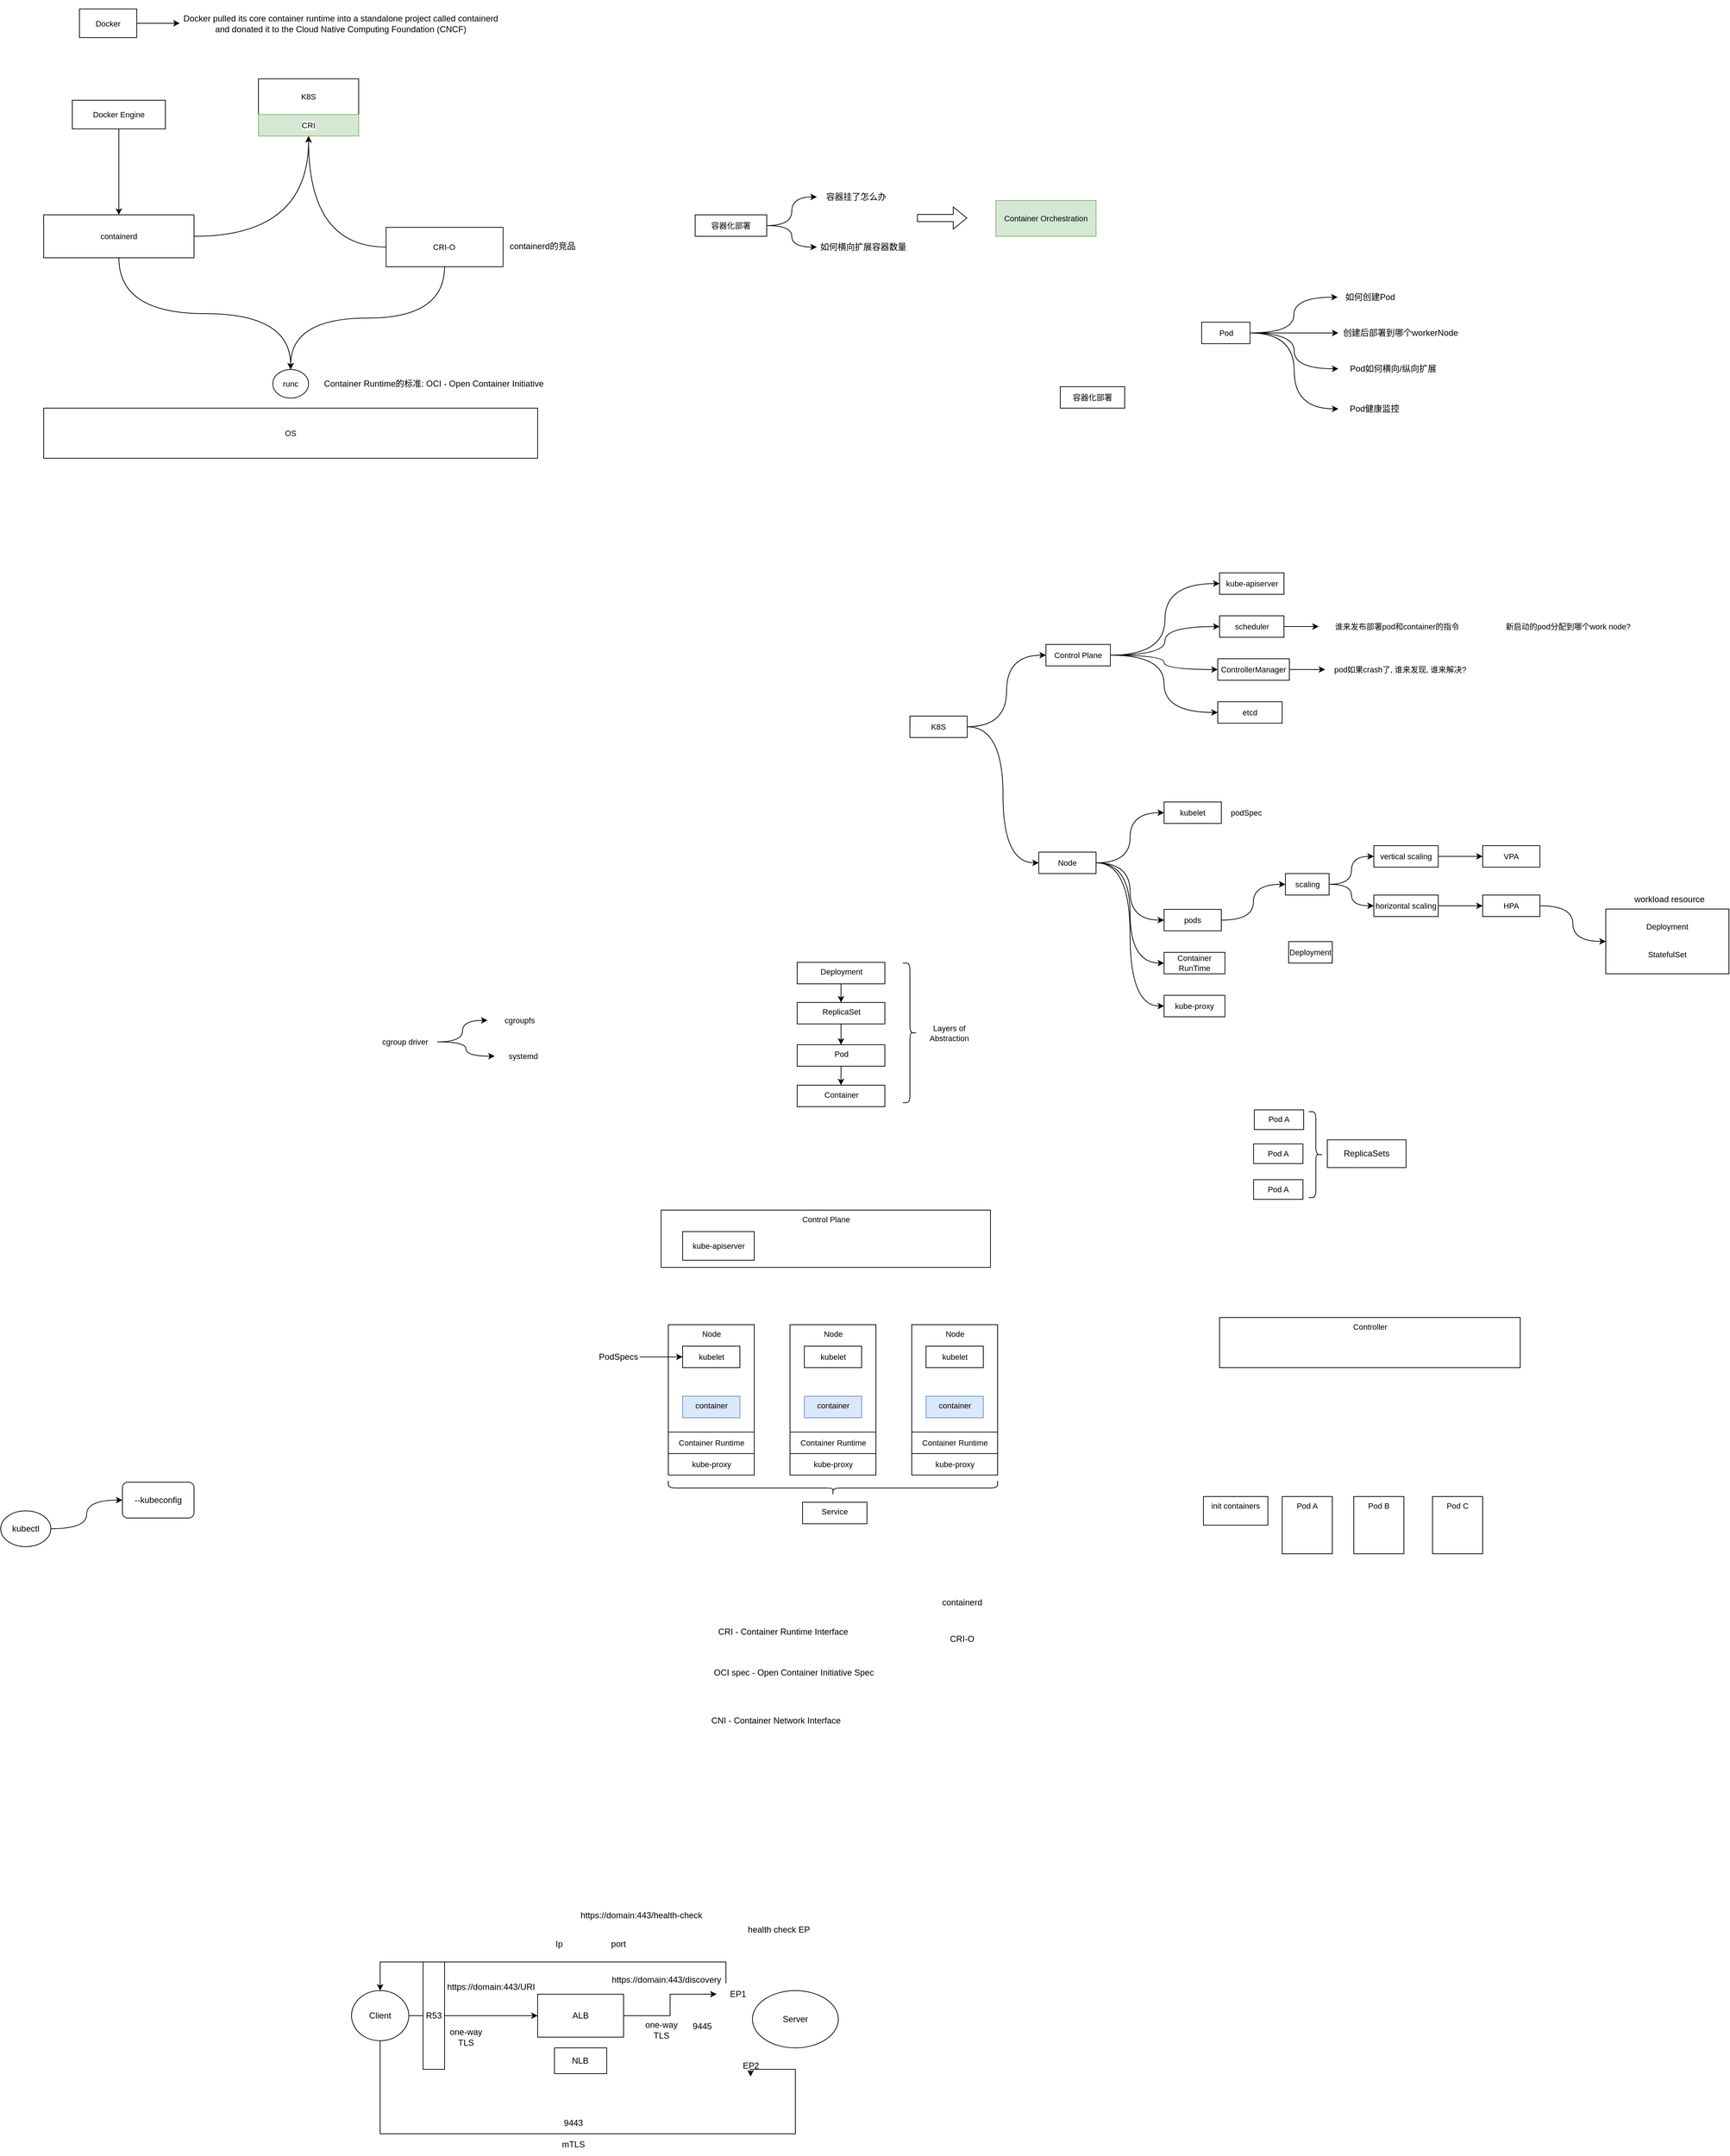 <mxfile version="24.3.0" type="github">
  <diagram name="Page-1" id="AK-chcKiaeIvA2-BQHq4">
    <mxGraphModel dx="2069" dy="3123" grid="1" gridSize="10" guides="1" tooltips="1" connect="1" arrows="1" fold="1" page="1" pageScale="1" pageWidth="827" pageHeight="1169" math="0" shadow="0">
      <root>
        <mxCell id="0" />
        <mxCell id="1" parent="0" />
        <mxCell id="nzS7jhB4_X8ucjwfTYl9-30" value="" style="rounded=0;whiteSpace=wrap;html=1;" parent="1" vertex="1">
          <mxGeometry x="1482" y="99.5" width="172" height="90.5" as="geometry" />
        </mxCell>
        <mxCell id="qf9HLW5Rsi24P6biFxiw-1" value="Control Plane" style="rounded=0;whiteSpace=wrap;html=1;fontSize=11;verticalAlign=top;" parent="1" vertex="1">
          <mxGeometry x="162.5" y="520" width="460" height="80" as="geometry" />
        </mxCell>
        <mxCell id="qf9HLW5Rsi24P6biFxiw-2" value="Node" style="rounded=0;whiteSpace=wrap;html=1;verticalAlign=top;fontSize=11;" parent="1" vertex="1">
          <mxGeometry x="172.5" y="680" width="120" height="180" as="geometry" />
        </mxCell>
        <mxCell id="qf9HLW5Rsi24P6biFxiw-3" value="Node" style="rounded=0;whiteSpace=wrap;html=1;verticalAlign=top;fontSize=11;" parent="1" vertex="1">
          <mxGeometry x="342.5" y="680" width="120" height="180" as="geometry" />
        </mxCell>
        <mxCell id="qf9HLW5Rsi24P6biFxiw-4" value="Node" style="rounded=0;whiteSpace=wrap;html=1;verticalAlign=top;fontSize=11;" parent="1" vertex="1">
          <mxGeometry x="512.5" y="680" width="120" height="180" as="geometry" />
        </mxCell>
        <mxCell id="qf9HLW5Rsi24P6biFxiw-6" value="kubelet" style="rounded=0;whiteSpace=wrap;html=1;fontSize=11;" parent="1" vertex="1">
          <mxGeometry x="362.5" y="710" width="80" height="30" as="geometry" />
        </mxCell>
        <mxCell id="qf9HLW5Rsi24P6biFxiw-7" value="kubelet" style="rounded=0;whiteSpace=wrap;html=1;fontSize=11;" parent="1" vertex="1">
          <mxGeometry x="192.5" y="710" width="80" height="30" as="geometry" />
        </mxCell>
        <mxCell id="qf9HLW5Rsi24P6biFxiw-8" value="kubelet" style="rounded=0;whiteSpace=wrap;html=1;fontSize=11;" parent="1" vertex="1">
          <mxGeometry x="532.5" y="710" width="80" height="30" as="geometry" />
        </mxCell>
        <mxCell id="qf9HLW5Rsi24P6biFxiw-9" value="Container Runtime" style="rounded=0;whiteSpace=wrap;html=1;fontSize=11;" parent="1" vertex="1">
          <mxGeometry x="172.5" y="830" width="120" height="30" as="geometry" />
        </mxCell>
        <mxCell id="qf9HLW5Rsi24P6biFxiw-10" value="Container Runtime" style="rounded=0;whiteSpace=wrap;html=1;fontSize=11;" parent="1" vertex="1">
          <mxGeometry x="342.5" y="830" width="120" height="30" as="geometry" />
        </mxCell>
        <mxCell id="qf9HLW5Rsi24P6biFxiw-11" value="Container Runtime" style="rounded=0;whiteSpace=wrap;html=1;fontSize=11;" parent="1" vertex="1">
          <mxGeometry x="512.5" y="830" width="120" height="30" as="geometry" />
        </mxCell>
        <mxCell id="qf9HLW5Rsi24P6biFxiw-12" value="kube-proxy" style="rounded=0;whiteSpace=wrap;html=1;fontSize=11;" parent="1" vertex="1">
          <mxGeometry x="172.5" y="860" width="120" height="30" as="geometry" />
        </mxCell>
        <mxCell id="an2eaPxPIKIlCE3A4yRe-1" value="Pod A" style="rounded=0;whiteSpace=wrap;html=1;verticalAlign=top;fontSize=11;" parent="1" vertex="1">
          <mxGeometry x="1030" y="920" width="70" height="80" as="geometry" />
        </mxCell>
        <mxCell id="an2eaPxPIKIlCE3A4yRe-2" value="kube-apiserver" style="rounded=0;whiteSpace=wrap;html=1;verticalAlign=middle;fontSize=11;" parent="1" vertex="1">
          <mxGeometry x="192.5" y="550" width="100" height="40" as="geometry" />
        </mxCell>
        <mxCell id="an2eaPxPIKIlCE3A4yRe-4" style="edgeStyle=orthogonalEdgeStyle;rounded=0;orthogonalLoop=1;jettySize=auto;html=1;" parent="1" source="an2eaPxPIKIlCE3A4yRe-3" target="qf9HLW5Rsi24P6biFxiw-7" edge="1">
          <mxGeometry relative="1" as="geometry" />
        </mxCell>
        <mxCell id="an2eaPxPIKIlCE3A4yRe-3" value="PodSpecs" style="text;html=1;strokeColor=none;fillColor=none;align=center;verticalAlign=middle;whiteSpace=wrap;rounded=0;" parent="1" vertex="1">
          <mxGeometry x="72.5" y="710" width="60" height="30" as="geometry" />
        </mxCell>
        <mxCell id="an2eaPxPIKIlCE3A4yRe-5" value="kube-proxy" style="rounded=0;whiteSpace=wrap;html=1;fontSize=11;" parent="1" vertex="1">
          <mxGeometry x="342.5" y="860" width="120" height="30" as="geometry" />
        </mxCell>
        <mxCell id="an2eaPxPIKIlCE3A4yRe-6" value="kube-proxy" style="rounded=0;whiteSpace=wrap;html=1;fontSize=11;" parent="1" vertex="1">
          <mxGeometry x="512.5" y="860" width="120" height="30" as="geometry" />
        </mxCell>
        <mxCell id="an2eaPxPIKIlCE3A4yRe-7" value="Pod B" style="rounded=0;whiteSpace=wrap;html=1;verticalAlign=top;fontSize=11;" parent="1" vertex="1">
          <mxGeometry x="1130" y="920" width="70" height="80" as="geometry" />
        </mxCell>
        <mxCell id="an2eaPxPIKIlCE3A4yRe-8" value="Pod C" style="rounded=0;whiteSpace=wrap;html=1;verticalAlign=top;fontSize=11;" parent="1" vertex="1">
          <mxGeometry x="1240" y="920" width="70" height="80" as="geometry" />
        </mxCell>
        <mxCell id="an2eaPxPIKIlCE3A4yRe-9" value="Controller" style="rounded=0;whiteSpace=wrap;html=1;fontSize=11;verticalAlign=top;" parent="1" vertex="1">
          <mxGeometry x="942.5" y="670" width="420" height="70" as="geometry" />
        </mxCell>
        <mxCell id="an2eaPxPIKIlCE3A4yRe-10" value="init containers" style="rounded=0;whiteSpace=wrap;html=1;verticalAlign=top;fontSize=11;" parent="1" vertex="1">
          <mxGeometry x="920" y="920" width="90" height="40" as="geometry" />
        </mxCell>
        <mxCell id="Rm5pHpjm9QW5DBmvsUhB-1" value="container" style="rounded=0;whiteSpace=wrap;html=1;verticalAlign=top;fontSize=11;fillColor=#dae8fc;strokeColor=#6c8ebf;" parent="1" vertex="1">
          <mxGeometry x="192.5" y="780" width="80" height="30" as="geometry" />
        </mxCell>
        <mxCell id="Rm5pHpjm9QW5DBmvsUhB-2" value="container" style="rounded=0;whiteSpace=wrap;html=1;verticalAlign=top;fontSize=11;fillColor=#dae8fc;strokeColor=#6c8ebf;" parent="1" vertex="1">
          <mxGeometry x="362.5" y="780" width="80" height="30" as="geometry" />
        </mxCell>
        <mxCell id="Rm5pHpjm9QW5DBmvsUhB-3" value="container" style="rounded=0;whiteSpace=wrap;html=1;verticalAlign=top;fontSize=11;fillColor=#dae8fc;strokeColor=#6c8ebf;" parent="1" vertex="1">
          <mxGeometry x="532.5" y="780" width="80" height="30" as="geometry" />
        </mxCell>
        <mxCell id="Rm5pHpjm9QW5DBmvsUhB-4" value="CRI - Container Runtime Interface" style="text;html=1;strokeColor=none;fillColor=none;align=center;verticalAlign=middle;whiteSpace=wrap;rounded=0;" parent="1" vertex="1">
          <mxGeometry x="232.5" y="1086" width="200" height="45" as="geometry" />
        </mxCell>
        <mxCell id="Rm5pHpjm9QW5DBmvsUhB-5" value="CNI - Container Network Interface" style="text;html=1;strokeColor=none;fillColor=none;align=center;verticalAlign=middle;whiteSpace=wrap;rounded=0;" parent="1" vertex="1">
          <mxGeometry x="222.5" y="1210" width="200" height="45" as="geometry" />
        </mxCell>
        <mxCell id="Rm5pHpjm9QW5DBmvsUhB-7" value="OCI spec - Open Container Initiative Spec" style="text;html=1;strokeColor=none;fillColor=none;align=center;verticalAlign=middle;whiteSpace=wrap;rounded=0;" parent="1" vertex="1">
          <mxGeometry x="222.5" y="1151" width="250" height="30" as="geometry" />
        </mxCell>
        <mxCell id="Rm5pHpjm9QW5DBmvsUhB-8" value="CRI-O" style="text;html=1;strokeColor=none;fillColor=none;align=center;verticalAlign=middle;whiteSpace=wrap;rounded=0;" parent="1" vertex="1">
          <mxGeometry x="542.5" y="1101" width="80" height="35.5" as="geometry" />
        </mxCell>
        <mxCell id="Rm5pHpjm9QW5DBmvsUhB-9" value="containerd" style="text;html=1;strokeColor=none;fillColor=none;align=center;verticalAlign=middle;whiteSpace=wrap;rounded=0;" parent="1" vertex="1">
          <mxGeometry x="542.5" y="1050" width="80" height="35.5" as="geometry" />
        </mxCell>
        <mxCell id="njnLBCU6WLq5v7DGbRTA-6" style="edgeStyle=orthogonalEdgeStyle;rounded=0;orthogonalLoop=1;jettySize=auto;html=1;entryX=0;entryY=0.5;entryDx=0;entryDy=0;curved=1;fontSize=11;" parent="1" source="njnLBCU6WLq5v7DGbRTA-1" target="njnLBCU6WLq5v7DGbRTA-2" edge="1">
          <mxGeometry relative="1" as="geometry" />
        </mxCell>
        <mxCell id="njnLBCU6WLq5v7DGbRTA-7" style="edgeStyle=orthogonalEdgeStyle;shape=connector;curved=1;rounded=0;orthogonalLoop=1;jettySize=auto;html=1;entryX=0;entryY=0.5;entryDx=0;entryDy=0;labelBackgroundColor=default;strokeColor=default;align=center;verticalAlign=middle;fontFamily=Helvetica;fontSize=11;fontColor=default;endArrow=classic;" parent="1" source="njnLBCU6WLq5v7DGbRTA-1" target="njnLBCU6WLq5v7DGbRTA-3" edge="1">
          <mxGeometry relative="1" as="geometry" />
        </mxCell>
        <mxCell id="njnLBCU6WLq5v7DGbRTA-1" value="K8S" style="rounded=0;whiteSpace=wrap;html=1;verticalAlign=middle;fontSize=11;" parent="1" vertex="1">
          <mxGeometry x="510" y="-170" width="80" height="30" as="geometry" />
        </mxCell>
        <mxCell id="xQzBrzd0JkMFn1JmZiKZ-6" style="edgeStyle=orthogonalEdgeStyle;rounded=0;orthogonalLoop=1;jettySize=auto;html=1;entryX=0;entryY=0.5;entryDx=0;entryDy=0;curved=1;fontSize=11;" parent="1" source="njnLBCU6WLq5v7DGbRTA-2" target="xQzBrzd0JkMFn1JmZiKZ-5" edge="1">
          <mxGeometry relative="1" as="geometry" />
        </mxCell>
        <mxCell id="njnLBCU6WLq5v7DGbRTA-2" value="Control Plane" style="rounded=0;whiteSpace=wrap;html=1;fontSize=11;verticalAlign=middle;" parent="1" vertex="1">
          <mxGeometry x="700" y="-270" width="90" height="30" as="geometry" />
        </mxCell>
        <mxCell id="njnLBCU6WLq5v7DGbRTA-10" style="edgeStyle=orthogonalEdgeStyle;shape=connector;curved=1;rounded=0;orthogonalLoop=1;jettySize=auto;html=1;entryX=0;entryY=0.5;entryDx=0;entryDy=0;labelBackgroundColor=default;strokeColor=default;align=center;verticalAlign=middle;fontFamily=Helvetica;fontSize=11;fontColor=default;endArrow=classic;" parent="1" source="njnLBCU6WLq5v7DGbRTA-3" target="njnLBCU6WLq5v7DGbRTA-4" edge="1">
          <mxGeometry relative="1" as="geometry" />
        </mxCell>
        <mxCell id="njnLBCU6WLq5v7DGbRTA-11" style="edgeStyle=orthogonalEdgeStyle;shape=connector;curved=1;rounded=0;orthogonalLoop=1;jettySize=auto;html=1;entryX=0;entryY=0.5;entryDx=0;entryDy=0;labelBackgroundColor=default;strokeColor=default;align=center;verticalAlign=middle;fontFamily=Helvetica;fontSize=11;fontColor=default;endArrow=classic;" parent="1" source="njnLBCU6WLq5v7DGbRTA-3" target="njnLBCU6WLq5v7DGbRTA-9" edge="1">
          <mxGeometry relative="1" as="geometry" />
        </mxCell>
        <mxCell id="VJSqi0sLNEn4OwbpJoOm-22" style="edgeStyle=orthogonalEdgeStyle;shape=connector;curved=1;rounded=0;orthogonalLoop=1;jettySize=auto;html=1;entryX=0;entryY=0.5;entryDx=0;entryDy=0;labelBackgroundColor=default;strokeColor=default;align=center;verticalAlign=middle;fontFamily=Helvetica;fontSize=11;fontColor=default;endArrow=classic;" parent="1" source="njnLBCU6WLq5v7DGbRTA-3" target="VJSqi0sLNEn4OwbpJoOm-21" edge="1">
          <mxGeometry relative="1" as="geometry" />
        </mxCell>
        <mxCell id="ztNHGV2JsaP_zOsmJy3T-2" style="edgeStyle=orthogonalEdgeStyle;rounded=0;orthogonalLoop=1;jettySize=auto;html=1;entryX=0;entryY=0.5;entryDx=0;entryDy=0;curved=1;fontSize=11;" parent="1" source="njnLBCU6WLq5v7DGbRTA-3" target="ztNHGV2JsaP_zOsmJy3T-1" edge="1">
          <mxGeometry relative="1" as="geometry" />
        </mxCell>
        <mxCell id="njnLBCU6WLq5v7DGbRTA-3" value="Node" style="rounded=0;whiteSpace=wrap;html=1;fontSize=11;verticalAlign=middle;" parent="1" vertex="1">
          <mxGeometry x="690" y="20" width="80" height="30" as="geometry" />
        </mxCell>
        <mxCell id="njnLBCU6WLq5v7DGbRTA-4" value="kubelet" style="rounded=0;whiteSpace=wrap;html=1;fontSize=11;" parent="1" vertex="1">
          <mxGeometry x="865" y="-50" width="80" height="30" as="geometry" />
        </mxCell>
        <mxCell id="njnLBCU6WLq5v7DGbRTA-5" style="edgeStyle=orthogonalEdgeStyle;rounded=0;orthogonalLoop=1;jettySize=auto;html=1;exitX=0.5;exitY=1;exitDx=0;exitDy=0;fontSize=11;" parent="1" source="njnLBCU6WLq5v7DGbRTA-3" target="njnLBCU6WLq5v7DGbRTA-3" edge="1">
          <mxGeometry relative="1" as="geometry" />
        </mxCell>
        <mxCell id="njnLBCU6WLq5v7DGbRTA-9" value="kube-proxy" style="rounded=0;whiteSpace=wrap;html=1;fontSize=11;" parent="1" vertex="1">
          <mxGeometry x="865" y="220" width="85" height="30" as="geometry" />
        </mxCell>
        <mxCell id="VJSqi0sLNEn4OwbpJoOm-18" style="edgeStyle=orthogonalEdgeStyle;shape=connector;curved=1;rounded=0;orthogonalLoop=1;jettySize=auto;html=1;entryX=0;entryY=0.5;entryDx=0;entryDy=0;labelBackgroundColor=default;strokeColor=default;align=center;verticalAlign=middle;fontFamily=Helvetica;fontSize=11;fontColor=default;endArrow=classic;exitX=1;exitY=0.5;exitDx=0;exitDy=0;" parent="1" source="njnLBCU6WLq5v7DGbRTA-2" target="VJSqi0sLNEn4OwbpJoOm-15" edge="1">
          <mxGeometry relative="1" as="geometry">
            <mxPoint x="945" y="-295" as="sourcePoint" />
          </mxGeometry>
        </mxCell>
        <mxCell id="VJSqi0sLNEn4OwbpJoOm-19" style="edgeStyle=orthogonalEdgeStyle;shape=connector;curved=1;rounded=0;orthogonalLoop=1;jettySize=auto;html=1;labelBackgroundColor=default;strokeColor=default;align=center;verticalAlign=middle;fontFamily=Helvetica;fontSize=11;fontColor=default;endArrow=classic;exitX=1;exitY=0.5;exitDx=0;exitDy=0;" parent="1" source="njnLBCU6WLq5v7DGbRTA-2" target="VJSqi0sLNEn4OwbpJoOm-17" edge="1">
          <mxGeometry relative="1" as="geometry">
            <mxPoint x="945" y="-295" as="sourcePoint" />
          </mxGeometry>
        </mxCell>
        <mxCell id="VJSqi0sLNEn4OwbpJoOm-20" style="edgeStyle=orthogonalEdgeStyle;shape=connector;curved=1;rounded=0;orthogonalLoop=1;jettySize=auto;html=1;entryX=0;entryY=0.5;entryDx=0;entryDy=0;labelBackgroundColor=default;strokeColor=default;align=center;verticalAlign=middle;fontFamily=Helvetica;fontSize=11;fontColor=default;endArrow=classic;exitX=1;exitY=0.5;exitDx=0;exitDy=0;" parent="1" source="njnLBCU6WLq5v7DGbRTA-2" target="VJSqi0sLNEn4OwbpJoOm-16" edge="1">
          <mxGeometry relative="1" as="geometry">
            <mxPoint x="945" y="-295" as="sourcePoint" />
          </mxGeometry>
        </mxCell>
        <mxCell id="VJSqi0sLNEn4OwbpJoOm-7" style="edgeStyle=orthogonalEdgeStyle;rounded=0;orthogonalLoop=1;jettySize=auto;html=1;entryX=0;entryY=0.5;entryDx=0;entryDy=0;curved=1;" parent="1" source="VJSqi0sLNEn4OwbpJoOm-2" target="VJSqi0sLNEn4OwbpJoOm-5" edge="1">
          <mxGeometry relative="1" as="geometry" />
        </mxCell>
        <mxCell id="VJSqi0sLNEn4OwbpJoOm-9" style="edgeStyle=orthogonalEdgeStyle;shape=connector;curved=1;rounded=0;orthogonalLoop=1;jettySize=auto;html=1;labelBackgroundColor=default;strokeColor=default;align=center;verticalAlign=middle;fontFamily=Helvetica;fontSize=11;fontColor=default;endArrow=classic;" parent="1" source="VJSqi0sLNEn4OwbpJoOm-2" target="VJSqi0sLNEn4OwbpJoOm-8" edge="1">
          <mxGeometry relative="1" as="geometry" />
        </mxCell>
        <mxCell id="VJSqi0sLNEn4OwbpJoOm-2" value="容器化部署" style="rounded=0;whiteSpace=wrap;html=1;verticalAlign=middle;fontSize=11;" parent="1" vertex="1">
          <mxGeometry x="210" y="-870" width="100" height="30" as="geometry" />
        </mxCell>
        <mxCell id="VJSqi0sLNEn4OwbpJoOm-5" value="容器挂了怎么办" style="text;html=1;strokeColor=none;fillColor=none;align=center;verticalAlign=middle;whiteSpace=wrap;rounded=0;" parent="1" vertex="1">
          <mxGeometry x="380" y="-910" width="110" height="30" as="geometry" />
        </mxCell>
        <mxCell id="VJSqi0sLNEn4OwbpJoOm-8" value="如何横向扩展容器数量" style="text;html=1;strokeColor=none;fillColor=none;align=center;verticalAlign=middle;whiteSpace=wrap;rounded=0;" parent="1" vertex="1">
          <mxGeometry x="380" y="-840" width="130" height="30" as="geometry" />
        </mxCell>
        <mxCell id="VJSqi0sLNEn4OwbpJoOm-10" value="Container Orchestration" style="rounded=0;whiteSpace=wrap;html=1;verticalAlign=middle;fontSize=11;fillColor=#d5e8d4;strokeColor=#82b366;" parent="1" vertex="1">
          <mxGeometry x="630" y="-890" width="140" height="50" as="geometry" />
        </mxCell>
        <mxCell id="VJSqi0sLNEn4OwbpJoOm-12" value="" style="shape=flexArrow;endArrow=classic;html=1;rounded=0;labelBackgroundColor=default;strokeColor=default;align=center;verticalAlign=middle;fontFamily=Helvetica;fontSize=11;fontColor=default;curved=1;" parent="1" edge="1">
          <mxGeometry width="50" height="50" relative="1" as="geometry">
            <mxPoint x="520" y="-865.5" as="sourcePoint" />
            <mxPoint x="590" y="-865.5" as="targetPoint" />
          </mxGeometry>
        </mxCell>
        <mxCell id="xQzBrzd0JkMFn1JmZiKZ-8" style="edgeStyle=orthogonalEdgeStyle;rounded=0;orthogonalLoop=1;jettySize=auto;html=1;fontSize=11;" parent="1" source="VJSqi0sLNEn4OwbpJoOm-15" target="xQzBrzd0JkMFn1JmZiKZ-7" edge="1">
          <mxGeometry relative="1" as="geometry" />
        </mxCell>
        <mxCell id="VJSqi0sLNEn4OwbpJoOm-15" value="scheduler" style="rounded=0;whiteSpace=wrap;html=1;verticalAlign=middle;fontSize=11;" parent="1" vertex="1">
          <mxGeometry x="942.5" y="-310" width="90" height="30" as="geometry" />
        </mxCell>
        <mxCell id="VJSqi0sLNEn4OwbpJoOm-16" value="etcd" style="rounded=0;whiteSpace=wrap;html=1;verticalAlign=middle;fontSize=11;" parent="1" vertex="1">
          <mxGeometry x="940" y="-190" width="90" height="30" as="geometry" />
        </mxCell>
        <mxCell id="xQzBrzd0JkMFn1JmZiKZ-3" style="edgeStyle=orthogonalEdgeStyle;rounded=0;orthogonalLoop=1;jettySize=auto;html=1;fontSize=11;" parent="1" source="VJSqi0sLNEn4OwbpJoOm-17" target="xQzBrzd0JkMFn1JmZiKZ-2" edge="1">
          <mxGeometry relative="1" as="geometry" />
        </mxCell>
        <mxCell id="VJSqi0sLNEn4OwbpJoOm-17" value="ControllerManager" style="rounded=0;whiteSpace=wrap;html=1;verticalAlign=middle;fontSize=11;" parent="1" vertex="1">
          <mxGeometry x="940" y="-250" width="100" height="30" as="geometry" />
        </mxCell>
        <mxCell id="nzS7jhB4_X8ucjwfTYl9-33" style="edgeStyle=orthogonalEdgeStyle;rounded=0;orthogonalLoop=1;jettySize=auto;html=1;entryX=0;entryY=0.5;entryDx=0;entryDy=0;curved=1;" parent="1" source="VJSqi0sLNEn4OwbpJoOm-21" target="nzS7jhB4_X8ucjwfTYl9-32" edge="1">
          <mxGeometry relative="1" as="geometry" />
        </mxCell>
        <mxCell id="VJSqi0sLNEn4OwbpJoOm-21" value="pods" style="rounded=0;whiteSpace=wrap;html=1;fontSize=11;" parent="1" vertex="1">
          <mxGeometry x="865" y="100" width="80" height="30" as="geometry" />
        </mxCell>
        <mxCell id="ztNHGV2JsaP_zOsmJy3T-1" value="Container RunTime" style="rounded=0;whiteSpace=wrap;html=1;fontSize=11;" parent="1" vertex="1">
          <mxGeometry x="865" y="160" width="85" height="30" as="geometry" />
        </mxCell>
        <mxCell id="ztNHGV2JsaP_zOsmJy3T-8" style="edgeStyle=orthogonalEdgeStyle;shape=connector;curved=1;rounded=0;orthogonalLoop=1;jettySize=auto;html=1;labelBackgroundColor=default;strokeColor=default;align=center;verticalAlign=middle;fontFamily=Helvetica;fontSize=11;fontColor=default;endArrow=classic;" parent="1" source="ztNHGV2JsaP_zOsmJy3T-4" target="ztNHGV2JsaP_zOsmJy3T-6" edge="1">
          <mxGeometry relative="1" as="geometry" />
        </mxCell>
        <mxCell id="ztNHGV2JsaP_zOsmJy3T-9" style="edgeStyle=orthogonalEdgeStyle;shape=connector;curved=1;rounded=0;orthogonalLoop=1;jettySize=auto;html=1;labelBackgroundColor=default;strokeColor=default;align=center;verticalAlign=middle;fontFamily=Helvetica;fontSize=11;fontColor=default;endArrow=classic;" parent="1" source="ztNHGV2JsaP_zOsmJy3T-4" target="ztNHGV2JsaP_zOsmJy3T-7" edge="1">
          <mxGeometry relative="1" as="geometry" />
        </mxCell>
        <mxCell id="ztNHGV2JsaP_zOsmJy3T-4" value="cgroup driver" style="text;html=1;strokeColor=none;fillColor=none;align=center;verticalAlign=middle;whiteSpace=wrap;rounded=0;fontSize=11;fontFamily=Helvetica;fontColor=default;" parent="1" vertex="1">
          <mxGeometry x="-240" y="270" width="90" height="30" as="geometry" />
        </mxCell>
        <mxCell id="ztNHGV2JsaP_zOsmJy3T-6" value="cgroupfs" style="text;html=1;strokeColor=none;fillColor=none;align=center;verticalAlign=middle;whiteSpace=wrap;rounded=0;fontSize=11;fontFamily=Helvetica;fontColor=default;" parent="1" vertex="1">
          <mxGeometry x="-80" y="240" width="90" height="30" as="geometry" />
        </mxCell>
        <mxCell id="ztNHGV2JsaP_zOsmJy3T-7" value="systemd" style="text;html=1;strokeColor=none;fillColor=none;align=center;verticalAlign=middle;whiteSpace=wrap;rounded=0;fontSize=11;fontFamily=Helvetica;fontColor=default;" parent="1" vertex="1">
          <mxGeometry x="-70" y="290" width="80" height="30" as="geometry" />
        </mxCell>
        <mxCell id="xQzBrzd0JkMFn1JmZiKZ-1" value="" style="shape=image;verticalLabelPosition=bottom;labelBackgroundColor=default;verticalAlign=top;aspect=fixed;imageAspect=0;image=https://kubernetes.io/images/docs/kubernetes-cluster-architecture.svg;" parent="1" vertex="1">
          <mxGeometry x="-311.38" y="-350.73" width="733.88" height="461.73" as="geometry" />
        </mxCell>
        <mxCell id="xQzBrzd0JkMFn1JmZiKZ-2" value="pod如果crash了, 谁来发现, 谁来解决?" style="text;html=1;align=center;verticalAlign=middle;whiteSpace=wrap;rounded=0;fontSize=11;" parent="1" vertex="1">
          <mxGeometry x="1090" y="-252.5" width="210" height="35" as="geometry" />
        </mxCell>
        <mxCell id="xQzBrzd0JkMFn1JmZiKZ-5" value="kube-apiserver" style="rounded=0;whiteSpace=wrap;html=1;verticalAlign=middle;fontSize=11;" parent="1" vertex="1">
          <mxGeometry x="942.5" y="-370" width="90" height="30" as="geometry" />
        </mxCell>
        <mxCell id="xQzBrzd0JkMFn1JmZiKZ-7" value="谁来发布部署pod和container的指令" style="text;html=1;align=center;verticalAlign=middle;whiteSpace=wrap;rounded=0;fontSize=11;" parent="1" vertex="1">
          <mxGeometry x="1081" y="-310" width="219" height="30" as="geometry" />
        </mxCell>
        <mxCell id="xQzBrzd0JkMFn1JmZiKZ-10" value="podSpec" style="text;html=1;align=center;verticalAlign=middle;whiteSpace=wrap;rounded=0;fontSize=11;" parent="1" vertex="1">
          <mxGeometry x="945" y="-47.5" width="70" height="25" as="geometry" />
        </mxCell>
        <mxCell id="xQzBrzd0JkMFn1JmZiKZ-11" value="新启动的pod分配到哪个work node?" style="text;html=1;align=center;verticalAlign=middle;whiteSpace=wrap;rounded=0;fontSize=11;" parent="1" vertex="1">
          <mxGeometry x="1320" y="-310" width="219" height="30" as="geometry" />
        </mxCell>
        <mxCell id="xQzBrzd0JkMFn1JmZiKZ-12" value="" style="shape=curlyBracket;whiteSpace=wrap;html=1;rounded=1;flipH=1;labelPosition=right;verticalLabelPosition=middle;align=left;verticalAlign=middle;rotation=90;" parent="1" vertex="1">
          <mxGeometry x="392.5" y="678" width="20" height="460" as="geometry" />
        </mxCell>
        <mxCell id="xQzBrzd0JkMFn1JmZiKZ-13" value="Service" style="rounded=0;whiteSpace=wrap;html=1;verticalAlign=top;fontSize=11;" parent="1" vertex="1">
          <mxGeometry x="360" y="928" width="90" height="30" as="geometry" />
        </mxCell>
        <mxCell id="ibrW9BHLdciR5nN6O8FB-1" value="Deployment" style="text;html=1;align=center;verticalAlign=middle;whiteSpace=wrap;rounded=0;fontSize=11;" parent="1" vertex="1">
          <mxGeometry x="1533" y="111" width="70" height="25" as="geometry" />
        </mxCell>
        <mxCell id="ibrW9BHLdciR5nN6O8FB-2" value="ReplicaSets" style="rounded=0;whiteSpace=wrap;html=1;" parent="1" vertex="1">
          <mxGeometry x="1093" y="421.87" width="110" height="38.75" as="geometry" />
        </mxCell>
        <mxCell id="ibrW9BHLdciR5nN6O8FB-3" value="Pod A" style="rounded=0;whiteSpace=wrap;html=1;verticalAlign=top;fontSize=11;" parent="1" vertex="1">
          <mxGeometry x="991" y="380" width="69" height="27.5" as="geometry" />
        </mxCell>
        <mxCell id="ibrW9BHLdciR5nN6O8FB-4" value="Pod A" style="rounded=0;whiteSpace=wrap;html=1;verticalAlign=top;fontSize=11;" parent="1" vertex="1">
          <mxGeometry x="990" y="427.5" width="69" height="27.5" as="geometry" />
        </mxCell>
        <mxCell id="ibrW9BHLdciR5nN6O8FB-5" value="Pod A" style="rounded=0;whiteSpace=wrap;html=1;verticalAlign=top;fontSize=11;" parent="1" vertex="1">
          <mxGeometry x="990" y="477.5" width="69" height="27.5" as="geometry" />
        </mxCell>
        <mxCell id="ibrW9BHLdciR5nN6O8FB-7" value="" style="shape=curlyBracket;whiteSpace=wrap;html=1;rounded=1;flipH=1;labelPosition=right;verticalLabelPosition=middle;align=left;verticalAlign=middle;" parent="1" vertex="1">
          <mxGeometry x="1067" y="382.5" width="20" height="120" as="geometry" />
        </mxCell>
        <mxCell id="nzS7jhB4_X8ucjwfTYl9-7" style="edgeStyle=orthogonalEdgeStyle;rounded=0;orthogonalLoop=1;jettySize=auto;html=1;" parent="1" source="nzS7jhB4_X8ucjwfTYl9-1" target="nzS7jhB4_X8ucjwfTYl9-2" edge="1">
          <mxGeometry relative="1" as="geometry" />
        </mxCell>
        <mxCell id="nzS7jhB4_X8ucjwfTYl9-11" style="edgeStyle=orthogonalEdgeStyle;rounded=0;orthogonalLoop=1;jettySize=auto;html=1;entryX=0.5;entryY=1;entryDx=0;entryDy=0;" parent="1" source="nzS7jhB4_X8ucjwfTYl9-1" target="nzS7jhB4_X8ucjwfTYl9-5" edge="1">
          <mxGeometry relative="1" as="geometry">
            <mxPoint x="340" y="1700" as="targetPoint" />
            <Array as="points">
              <mxPoint x="-230" y="1810" />
              <mxPoint x="350" y="1810" />
              <mxPoint x="350" y="1720" />
              <mxPoint x="288" y="1720" />
            </Array>
          </mxGeometry>
        </mxCell>
        <mxCell id="nzS7jhB4_X8ucjwfTYl9-1" value="Client" style="ellipse;whiteSpace=wrap;html=1;" parent="1" vertex="1">
          <mxGeometry x="-270" y="1610" width="80" height="70" as="geometry" />
        </mxCell>
        <mxCell id="nzS7jhB4_X8ucjwfTYl9-8" style="edgeStyle=orthogonalEdgeStyle;rounded=0;orthogonalLoop=1;jettySize=auto;html=1;" parent="1" source="nzS7jhB4_X8ucjwfTYl9-2" target="nzS7jhB4_X8ucjwfTYl9-4" edge="1">
          <mxGeometry relative="1" as="geometry" />
        </mxCell>
        <mxCell id="nzS7jhB4_X8ucjwfTYl9-2" value="ALB" style="rounded=0;whiteSpace=wrap;html=1;" parent="1" vertex="1">
          <mxGeometry x="-10" y="1615" width="120" height="60" as="geometry" />
        </mxCell>
        <mxCell id="nzS7jhB4_X8ucjwfTYl9-3" value="Server" style="ellipse;whiteSpace=wrap;html=1;" parent="1" vertex="1">
          <mxGeometry x="290" y="1610" width="120" height="80" as="geometry" />
        </mxCell>
        <mxCell id="nzS7jhB4_X8ucjwfTYl9-9" style="edgeStyle=orthogonalEdgeStyle;rounded=0;orthogonalLoop=1;jettySize=auto;html=1;entryX=0.5;entryY=0;entryDx=0;entryDy=0;" parent="1" source="nzS7jhB4_X8ucjwfTYl9-4" target="nzS7jhB4_X8ucjwfTYl9-1" edge="1">
          <mxGeometry relative="1" as="geometry">
            <Array as="points">
              <mxPoint x="253" y="1570" />
              <mxPoint x="-230" y="1570" />
            </Array>
          </mxGeometry>
        </mxCell>
        <mxCell id="nzS7jhB4_X8ucjwfTYl9-4" value="EP1" style="text;html=1;align=center;verticalAlign=middle;whiteSpace=wrap;rounded=0;" parent="1" vertex="1">
          <mxGeometry x="240" y="1600" width="60" height="30" as="geometry" />
        </mxCell>
        <mxCell id="nzS7jhB4_X8ucjwfTYl9-5" value="EP2" style="text;html=1;align=center;verticalAlign=middle;whiteSpace=wrap;rounded=0;" parent="1" vertex="1">
          <mxGeometry x="257.5" y="1700" width="60" height="30" as="geometry" />
        </mxCell>
        <mxCell id="nzS7jhB4_X8ucjwfTYl9-10" value="Ip" style="text;html=1;align=center;verticalAlign=middle;whiteSpace=wrap;rounded=0;" parent="1" vertex="1">
          <mxGeometry x="-10" y="1530" width="60" height="30" as="geometry" />
        </mxCell>
        <mxCell id="nzS7jhB4_X8ucjwfTYl9-12" value="one-way TLS" style="text;html=1;align=center;verticalAlign=middle;whiteSpace=wrap;rounded=0;" parent="1" vertex="1">
          <mxGeometry x="-140" y="1660" width="60" height="30" as="geometry" />
        </mxCell>
        <mxCell id="nzS7jhB4_X8ucjwfTYl9-13" value="mTLS" style="text;html=1;align=center;verticalAlign=middle;whiteSpace=wrap;rounded=0;" parent="1" vertex="1">
          <mxGeometry x="10" y="1810" width="60" height="30" as="geometry" />
        </mxCell>
        <mxCell id="nzS7jhB4_X8ucjwfTYl9-14" value="NLB" style="rounded=0;whiteSpace=wrap;html=1;" parent="1" vertex="1">
          <mxGeometry x="13.47" y="1690" width="73.06" height="36" as="geometry" />
        </mxCell>
        <mxCell id="nzS7jhB4_X8ucjwfTYl9-15" value="health check EP" style="text;html=1;align=center;verticalAlign=middle;whiteSpace=wrap;rounded=0;" parent="1" vertex="1">
          <mxGeometry x="272.5" y="1510" width="107.5" height="30" as="geometry" />
        </mxCell>
        <mxCell id="nzS7jhB4_X8ucjwfTYl9-16" value="https://domain:443/URI" style="text;html=1;align=center;verticalAlign=middle;whiteSpace=wrap;rounded=0;" parent="1" vertex="1">
          <mxGeometry x="-180" y="1590" width="210" height="30" as="geometry" />
        </mxCell>
        <mxCell id="nzS7jhB4_X8ucjwfTYl9-17" value="R53" style="rounded=0;whiteSpace=wrap;html=1;" parent="1" vertex="1">
          <mxGeometry x="-170" y="1570" width="30" height="150" as="geometry" />
        </mxCell>
        <mxCell id="nzS7jhB4_X8ucjwfTYl9-18" value="https://domain:443/discovery" style="text;html=1;align=center;verticalAlign=middle;whiteSpace=wrap;rounded=0;" parent="1" vertex="1">
          <mxGeometry x="65" y="1580" width="210" height="30" as="geometry" />
        </mxCell>
        <mxCell id="nzS7jhB4_X8ucjwfTYl9-19" value="https://domain:443/health-check" style="text;html=1;align=center;verticalAlign=middle;whiteSpace=wrap;rounded=0;" parent="1" vertex="1">
          <mxGeometry x="30" y="1490" width="210" height="30" as="geometry" />
        </mxCell>
        <mxCell id="nzS7jhB4_X8ucjwfTYl9-20" value="port" style="text;html=1;align=center;verticalAlign=middle;whiteSpace=wrap;rounded=0;" parent="1" vertex="1">
          <mxGeometry x="72.5" y="1530" width="60" height="30" as="geometry" />
        </mxCell>
        <mxCell id="nzS7jhB4_X8ucjwfTYl9-21" value="9443" style="text;html=1;align=center;verticalAlign=middle;whiteSpace=wrap;rounded=0;" parent="1" vertex="1">
          <mxGeometry x="10" y="1780" width="60" height="30" as="geometry" />
        </mxCell>
        <mxCell id="nzS7jhB4_X8ucjwfTYl9-22" value="9445" style="text;html=1;align=center;verticalAlign=middle;whiteSpace=wrap;rounded=0;" parent="1" vertex="1">
          <mxGeometry x="190" y="1645" width="60" height="30" as="geometry" />
        </mxCell>
        <mxCell id="nzS7jhB4_X8ucjwfTYl9-24" value="one-way TLS" style="text;html=1;align=center;verticalAlign=middle;whiteSpace=wrap;rounded=0;" parent="1" vertex="1">
          <mxGeometry x="132.5" y="1650" width="60" height="30" as="geometry" />
        </mxCell>
        <mxCell id="nzS7jhB4_X8ucjwfTYl9-40" style="edgeStyle=orthogonalEdgeStyle;curved=1;rounded=0;orthogonalLoop=1;jettySize=auto;html=1;strokeColor=default;align=center;verticalAlign=middle;fontFamily=Helvetica;fontSize=11;fontColor=default;labelBackgroundColor=default;endArrow=classic;" parent="1" source="nzS7jhB4_X8ucjwfTYl9-29" target="nzS7jhB4_X8ucjwfTYl9-30" edge="1">
          <mxGeometry relative="1" as="geometry" />
        </mxCell>
        <mxCell id="nzS7jhB4_X8ucjwfTYl9-29" value="HPA" style="rounded=0;whiteSpace=wrap;html=1;fontSize=11;" parent="1" vertex="1">
          <mxGeometry x="1310" y="80" width="80" height="30" as="geometry" />
        </mxCell>
        <mxCell id="nzS7jhB4_X8ucjwfTYl9-31" value="workload resource" style="text;html=1;align=center;verticalAlign=middle;whiteSpace=wrap;rounded=0;" parent="1" vertex="1">
          <mxGeometry x="1519" y="70.5" width="104" height="30" as="geometry" />
        </mxCell>
        <mxCell id="nzS7jhB4_X8ucjwfTYl9-36" style="edgeStyle=orthogonalEdgeStyle;rounded=0;orthogonalLoop=1;jettySize=auto;html=1;entryX=0;entryY=0.5;entryDx=0;entryDy=0;curved=1;" parent="1" source="nzS7jhB4_X8ucjwfTYl9-32" target="nzS7jhB4_X8ucjwfTYl9-34" edge="1">
          <mxGeometry relative="1" as="geometry" />
        </mxCell>
        <mxCell id="nzS7jhB4_X8ucjwfTYl9-38" style="edgeStyle=orthogonalEdgeStyle;curved=1;rounded=0;orthogonalLoop=1;jettySize=auto;html=1;entryX=0;entryY=0.5;entryDx=0;entryDy=0;strokeColor=default;align=center;verticalAlign=middle;fontFamily=Helvetica;fontSize=11;fontColor=default;labelBackgroundColor=default;endArrow=classic;" parent="1" source="nzS7jhB4_X8ucjwfTYl9-32" target="nzS7jhB4_X8ucjwfTYl9-35" edge="1">
          <mxGeometry relative="1" as="geometry" />
        </mxCell>
        <mxCell id="nzS7jhB4_X8ucjwfTYl9-32" value="scaling" style="rounded=0;whiteSpace=wrap;html=1;fontSize=11;" parent="1" vertex="1">
          <mxGeometry x="1034.5" y="50" width="61" height="30" as="geometry" />
        </mxCell>
        <mxCell id="nzS7jhB4_X8ucjwfTYl9-43" style="edgeStyle=orthogonalEdgeStyle;curved=1;rounded=0;orthogonalLoop=1;jettySize=auto;html=1;strokeColor=default;align=center;verticalAlign=middle;fontFamily=Helvetica;fontSize=11;fontColor=default;labelBackgroundColor=default;endArrow=classic;" parent="1" source="nzS7jhB4_X8ucjwfTYl9-34" target="nzS7jhB4_X8ucjwfTYl9-42" edge="1">
          <mxGeometry relative="1" as="geometry" />
        </mxCell>
        <mxCell id="nzS7jhB4_X8ucjwfTYl9-34" value="vertical scaling" style="rounded=0;whiteSpace=wrap;html=1;fontSize=11;" parent="1" vertex="1">
          <mxGeometry x="1158" y="11" width="90" height="30" as="geometry" />
        </mxCell>
        <mxCell id="nzS7jhB4_X8ucjwfTYl9-41" style="edgeStyle=orthogonalEdgeStyle;curved=1;rounded=0;orthogonalLoop=1;jettySize=auto;html=1;entryX=0;entryY=0.5;entryDx=0;entryDy=0;strokeColor=default;align=center;verticalAlign=middle;fontFamily=Helvetica;fontSize=11;fontColor=default;labelBackgroundColor=default;endArrow=classic;" parent="1" source="nzS7jhB4_X8ucjwfTYl9-35" target="nzS7jhB4_X8ucjwfTYl9-29" edge="1">
          <mxGeometry relative="1" as="geometry" />
        </mxCell>
        <mxCell id="nzS7jhB4_X8ucjwfTYl9-35" value="horizontal scaling" style="rounded=0;whiteSpace=wrap;html=1;fontSize=11;" parent="1" vertex="1">
          <mxGeometry x="1158" y="80" width="90" height="30" as="geometry" />
        </mxCell>
        <mxCell id="nzS7jhB4_X8ucjwfTYl9-39" value="StatefulSet" style="text;html=1;align=center;verticalAlign=middle;whiteSpace=wrap;rounded=0;fontSize=11;" parent="1" vertex="1">
          <mxGeometry x="1533" y="150" width="70" height="25" as="geometry" />
        </mxCell>
        <mxCell id="nzS7jhB4_X8ucjwfTYl9-42" value="VPA" style="rounded=0;whiteSpace=wrap;html=1;fontSize=11;" parent="1" vertex="1">
          <mxGeometry x="1310" y="11" width="80" height="30" as="geometry" />
        </mxCell>
        <mxCell id="8YG21vbMfinRDRhy8hdl-1" value="Deployment" style="rounded=0;whiteSpace=wrap;html=1;fontSize=11;" vertex="1" parent="1">
          <mxGeometry x="1039" y="145" width="61" height="30" as="geometry" />
        </mxCell>
        <mxCell id="8YG21vbMfinRDRhy8hdl-7" style="edgeStyle=orthogonalEdgeStyle;rounded=0;orthogonalLoop=1;jettySize=auto;html=1;entryX=0.5;entryY=0;entryDx=0;entryDy=0;" edge="1" parent="1" source="8YG21vbMfinRDRhy8hdl-2" target="8YG21vbMfinRDRhy8hdl-3">
          <mxGeometry relative="1" as="geometry" />
        </mxCell>
        <mxCell id="8YG21vbMfinRDRhy8hdl-2" value="Deployment" style="rounded=0;whiteSpace=wrap;html=1;verticalAlign=top;fontSize=11;" vertex="1" parent="1">
          <mxGeometry x="352.5" y="174" width="122.5" height="30" as="geometry" />
        </mxCell>
        <mxCell id="8YG21vbMfinRDRhy8hdl-8" style="edgeStyle=orthogonalEdgeStyle;rounded=0;orthogonalLoop=1;jettySize=auto;html=1;entryX=0.5;entryY=0;entryDx=0;entryDy=0;" edge="1" parent="1" source="8YG21vbMfinRDRhy8hdl-3" target="8YG21vbMfinRDRhy8hdl-4">
          <mxGeometry relative="1" as="geometry" />
        </mxCell>
        <mxCell id="8YG21vbMfinRDRhy8hdl-3" value="ReplicaSet" style="rounded=0;whiteSpace=wrap;html=1;verticalAlign=top;fontSize=11;" vertex="1" parent="1">
          <mxGeometry x="352.5" y="230" width="122.5" height="30" as="geometry" />
        </mxCell>
        <mxCell id="8YG21vbMfinRDRhy8hdl-9" value="" style="edgeStyle=orthogonalEdgeStyle;rounded=0;orthogonalLoop=1;jettySize=auto;html=1;" edge="1" parent="1" source="8YG21vbMfinRDRhy8hdl-4" target="8YG21vbMfinRDRhy8hdl-5">
          <mxGeometry relative="1" as="geometry" />
        </mxCell>
        <mxCell id="8YG21vbMfinRDRhy8hdl-4" value="Pod" style="rounded=0;whiteSpace=wrap;html=1;verticalAlign=top;fontSize=11;" vertex="1" parent="1">
          <mxGeometry x="352.5" y="289" width="122.5" height="30" as="geometry" />
        </mxCell>
        <mxCell id="8YG21vbMfinRDRhy8hdl-5" value="Container" style="rounded=0;whiteSpace=wrap;html=1;verticalAlign=top;fontSize=11;" vertex="1" parent="1">
          <mxGeometry x="352.5" y="345.5" width="122.5" height="30" as="geometry" />
        </mxCell>
        <mxCell id="8YG21vbMfinRDRhy8hdl-11" value="" style="shape=curlyBracket;whiteSpace=wrap;html=1;rounded=1;flipH=1;labelPosition=right;verticalLabelPosition=middle;align=left;verticalAlign=middle;" vertex="1" parent="1">
          <mxGeometry x="500" y="175" width="20" height="195" as="geometry" />
        </mxCell>
        <mxCell id="8YG21vbMfinRDRhy8hdl-12" value="Layers of Abstraction" style="text;html=1;strokeColor=none;fillColor=none;align=center;verticalAlign=middle;whiteSpace=wrap;rounded=0;fontSize=11;fontFamily=Helvetica;fontColor=default;" vertex="1" parent="1">
          <mxGeometry x="520" y="257.5" width="90" height="30" as="geometry" />
        </mxCell>
        <mxCell id="8YG21vbMfinRDRhy8hdl-21" style="edgeStyle=orthogonalEdgeStyle;rounded=0;orthogonalLoop=1;jettySize=auto;html=1;entryX=0;entryY=0.5;entryDx=0;entryDy=0;curved=1;" edge="1" parent="1" source="8YG21vbMfinRDRhy8hdl-14" target="8YG21vbMfinRDRhy8hdl-20">
          <mxGeometry relative="1" as="geometry" />
        </mxCell>
        <mxCell id="8YG21vbMfinRDRhy8hdl-14" value="kubectl" style="ellipse;whiteSpace=wrap;html=1;" vertex="1" parent="1">
          <mxGeometry x="-760" y="940" width="70" height="50" as="geometry" />
        </mxCell>
        <mxCell id="8YG21vbMfinRDRhy8hdl-20" value="--kubeconfig" style="rounded=1;whiteSpace=wrap;html=1;" vertex="1" parent="1">
          <mxGeometry x="-590" y="900" width="100" height="50" as="geometry" />
        </mxCell>
        <mxCell id="8YG21vbMfinRDRhy8hdl-22" value="容器化部署" style="rounded=0;whiteSpace=wrap;html=1;verticalAlign=middle;fontSize=11;" vertex="1" parent="1">
          <mxGeometry x="720" y="-630" width="90" height="30" as="geometry" />
        </mxCell>
        <mxCell id="8YG21vbMfinRDRhy8hdl-26" style="edgeStyle=orthogonalEdgeStyle;curved=1;rounded=0;orthogonalLoop=1;jettySize=auto;html=1;entryX=0;entryY=0.5;entryDx=0;entryDy=0;strokeColor=default;align=center;verticalAlign=middle;fontFamily=Helvetica;fontSize=11;fontColor=default;labelBackgroundColor=default;endArrow=classic;" edge="1" parent="1" source="8YG21vbMfinRDRhy8hdl-23" target="8YG21vbMfinRDRhy8hdl-24">
          <mxGeometry relative="1" as="geometry" />
        </mxCell>
        <mxCell id="8YG21vbMfinRDRhy8hdl-27" style="edgeStyle=orthogonalEdgeStyle;curved=1;rounded=0;orthogonalLoop=1;jettySize=auto;html=1;entryX=0;entryY=0.5;entryDx=0;entryDy=0;strokeColor=default;align=center;verticalAlign=middle;fontFamily=Helvetica;fontSize=11;fontColor=default;labelBackgroundColor=default;endArrow=classic;" edge="1" parent="1" source="8YG21vbMfinRDRhy8hdl-23" target="8YG21vbMfinRDRhy8hdl-25">
          <mxGeometry relative="1" as="geometry" />
        </mxCell>
        <mxCell id="8YG21vbMfinRDRhy8hdl-29" style="edgeStyle=orthogonalEdgeStyle;curved=1;rounded=0;orthogonalLoop=1;jettySize=auto;html=1;entryX=0;entryY=0.5;entryDx=0;entryDy=0;strokeColor=default;align=center;verticalAlign=middle;fontFamily=Helvetica;fontSize=11;fontColor=default;labelBackgroundColor=default;endArrow=classic;" edge="1" parent="1" source="8YG21vbMfinRDRhy8hdl-23" target="8YG21vbMfinRDRhy8hdl-28">
          <mxGeometry relative="1" as="geometry" />
        </mxCell>
        <mxCell id="8YG21vbMfinRDRhy8hdl-31" style="edgeStyle=orthogonalEdgeStyle;curved=1;rounded=0;orthogonalLoop=1;jettySize=auto;html=1;entryX=0;entryY=0.5;entryDx=0;entryDy=0;strokeColor=default;align=center;verticalAlign=middle;fontFamily=Helvetica;fontSize=11;fontColor=default;labelBackgroundColor=default;endArrow=classic;" edge="1" parent="1" source="8YG21vbMfinRDRhy8hdl-23" target="8YG21vbMfinRDRhy8hdl-30">
          <mxGeometry relative="1" as="geometry" />
        </mxCell>
        <mxCell id="8YG21vbMfinRDRhy8hdl-23" value="Pod" style="rounded=0;whiteSpace=wrap;html=1;verticalAlign=middle;fontSize=11;" vertex="1" parent="1">
          <mxGeometry x="917.5" y="-720" width="67.5" height="30" as="geometry" />
        </mxCell>
        <mxCell id="8YG21vbMfinRDRhy8hdl-24" value="如何创建Pod" style="text;html=1;strokeColor=none;fillColor=none;align=center;verticalAlign=middle;whiteSpace=wrap;rounded=0;" vertex="1" parent="1">
          <mxGeometry x="1107.5" y="-770" width="90" height="30" as="geometry" />
        </mxCell>
        <mxCell id="8YG21vbMfinRDRhy8hdl-25" value="创建后部署到哪个workerNode" style="text;html=1;strokeColor=none;fillColor=none;align=center;verticalAlign=middle;whiteSpace=wrap;rounded=0;" vertex="1" parent="1">
          <mxGeometry x="1108.5" y="-720" width="173" height="30" as="geometry" />
        </mxCell>
        <mxCell id="8YG21vbMfinRDRhy8hdl-28" value="Pod如何横向/纵向扩展" style="text;html=1;strokeColor=none;fillColor=none;align=center;verticalAlign=middle;whiteSpace=wrap;rounded=0;" vertex="1" parent="1">
          <mxGeometry x="1108.5" y="-670" width="151.5" height="30" as="geometry" />
        </mxCell>
        <mxCell id="8YG21vbMfinRDRhy8hdl-30" value="Pod健康监控" style="text;html=1;strokeColor=none;fillColor=none;align=center;verticalAlign=middle;whiteSpace=wrap;rounded=0;" vertex="1" parent="1">
          <mxGeometry x="1108.5" y="-614" width="100" height="30" as="geometry" />
        </mxCell>
        <mxCell id="8YG21vbMfinRDRhy8hdl-34" style="edgeStyle=orthogonalEdgeStyle;curved=1;rounded=0;orthogonalLoop=1;jettySize=auto;html=1;strokeColor=default;align=center;verticalAlign=middle;fontFamily=Helvetica;fontSize=11;fontColor=default;labelBackgroundColor=default;endArrow=classic;" edge="1" parent="1" source="8YG21vbMfinRDRhy8hdl-32" target="8YG21vbMfinRDRhy8hdl-33">
          <mxGeometry relative="1" as="geometry" />
        </mxCell>
        <mxCell id="8YG21vbMfinRDRhy8hdl-32" value="Docker" style="rounded=0;whiteSpace=wrap;html=1;fontFamily=Helvetica;fontSize=11;fontColor=default;labelBackgroundColor=default;" vertex="1" parent="1">
          <mxGeometry x="-650" y="-1157.5" width="80" height="40" as="geometry" />
        </mxCell>
        <mxCell id="8YG21vbMfinRDRhy8hdl-33" value="Docker pulled its core container runtime into a standalone project called containerd and donated it to the Cloud Native Computing Foundation (CNCF)" style="text;html=1;align=center;verticalAlign=middle;whiteSpace=wrap;rounded=0;fontFamily=Helvetica;fontSize=12;fontColor=default;labelBackgroundColor=default;" vertex="1" parent="1">
          <mxGeometry x="-510" y="-1170" width="450" height="65" as="geometry" />
        </mxCell>
        <mxCell id="8YG21vbMfinRDRhy8hdl-45" value="" style="edgeStyle=orthogonalEdgeStyle;curved=1;rounded=0;orthogonalLoop=1;jettySize=auto;html=1;strokeColor=default;align=center;verticalAlign=middle;fontFamily=Helvetica;fontSize=11;fontColor=default;labelBackgroundColor=default;endArrow=classic;" edge="1" parent="1" source="8YG21vbMfinRDRhy8hdl-35" target="8YG21vbMfinRDRhy8hdl-36">
          <mxGeometry relative="1" as="geometry" />
        </mxCell>
        <mxCell id="8YG21vbMfinRDRhy8hdl-35" value="Docker Engine" style="rounded=0;whiteSpace=wrap;html=1;fontFamily=Helvetica;fontSize=11;fontColor=default;labelBackgroundColor=default;" vertex="1" parent="1">
          <mxGeometry x="-660" y="-1030" width="130" height="40" as="geometry" />
        </mxCell>
        <mxCell id="8YG21vbMfinRDRhy8hdl-51" style="edgeStyle=orthogonalEdgeStyle;curved=1;rounded=0;orthogonalLoop=1;jettySize=auto;html=1;entryX=0.5;entryY=1;entryDx=0;entryDy=0;strokeColor=default;align=center;verticalAlign=middle;fontFamily=Helvetica;fontSize=11;fontColor=default;labelBackgroundColor=default;endArrow=classic;" edge="1" parent="1" source="8YG21vbMfinRDRhy8hdl-36" target="8YG21vbMfinRDRhy8hdl-47">
          <mxGeometry relative="1" as="geometry" />
        </mxCell>
        <mxCell id="8YG21vbMfinRDRhy8hdl-53" style="edgeStyle=orthogonalEdgeStyle;curved=1;rounded=0;orthogonalLoop=1;jettySize=auto;html=1;strokeColor=default;align=center;verticalAlign=middle;fontFamily=Helvetica;fontSize=11;fontColor=default;labelBackgroundColor=default;endArrow=classic;entryX=0.5;entryY=0;entryDx=0;entryDy=0;exitX=0.5;exitY=1;exitDx=0;exitDy=0;" edge="1" parent="1" source="8YG21vbMfinRDRhy8hdl-36" target="8YG21vbMfinRDRhy8hdl-41">
          <mxGeometry relative="1" as="geometry">
            <mxPoint x="-500" y="-670" as="targetPoint" />
          </mxGeometry>
        </mxCell>
        <mxCell id="8YG21vbMfinRDRhy8hdl-36" value="containerd" style="rounded=0;whiteSpace=wrap;html=1;fontFamily=Helvetica;fontSize=11;fontColor=default;labelBackgroundColor=default;" vertex="1" parent="1">
          <mxGeometry x="-700" y="-870" width="210" height="60" as="geometry" />
        </mxCell>
        <mxCell id="8YG21vbMfinRDRhy8hdl-39" value="OS" style="rounded=0;whiteSpace=wrap;html=1;fontFamily=Helvetica;fontSize=11;fontColor=default;labelBackgroundColor=default;" vertex="1" parent="1">
          <mxGeometry x="-700" y="-600" width="690" height="70" as="geometry" />
        </mxCell>
        <mxCell id="8YG21vbMfinRDRhy8hdl-40" value="Container Runtime的标准: OCI - Open Container Initiative" style="text;html=1;align=center;verticalAlign=middle;whiteSpace=wrap;rounded=0;fontFamily=Helvetica;fontSize=12;fontColor=default;labelBackgroundColor=default;" vertex="1" parent="1">
          <mxGeometry x="-320" y="-647.75" width="330" height="27.5" as="geometry" />
        </mxCell>
        <mxCell id="8YG21vbMfinRDRhy8hdl-41" value="runc" style="ellipse;whiteSpace=wrap;html=1;fontFamily=Helvetica;fontSize=11;fontColor=default;labelBackgroundColor=default;" vertex="1" parent="1">
          <mxGeometry x="-380" y="-654" width="50" height="40" as="geometry" />
        </mxCell>
        <mxCell id="8YG21vbMfinRDRhy8hdl-48" style="edgeStyle=orthogonalEdgeStyle;curved=1;rounded=0;orthogonalLoop=1;jettySize=auto;html=1;entryX=0.5;entryY=1;entryDx=0;entryDy=0;strokeColor=default;align=center;verticalAlign=middle;fontFamily=Helvetica;fontSize=11;fontColor=default;labelBackgroundColor=default;endArrow=classic;" edge="1" parent="1" source="8YG21vbMfinRDRhy8hdl-42" target="8YG21vbMfinRDRhy8hdl-47">
          <mxGeometry relative="1" as="geometry" />
        </mxCell>
        <mxCell id="8YG21vbMfinRDRhy8hdl-54" style="edgeStyle=orthogonalEdgeStyle;curved=1;rounded=0;orthogonalLoop=1;jettySize=auto;html=1;entryX=0.5;entryY=0;entryDx=0;entryDy=0;strokeColor=default;align=center;verticalAlign=middle;fontFamily=Helvetica;fontSize=11;fontColor=default;labelBackgroundColor=default;endArrow=classic;exitX=0.5;exitY=1;exitDx=0;exitDy=0;" edge="1" parent="1" source="8YG21vbMfinRDRhy8hdl-42" target="8YG21vbMfinRDRhy8hdl-41">
          <mxGeometry relative="1" as="geometry" />
        </mxCell>
        <mxCell id="8YG21vbMfinRDRhy8hdl-42" value="CRI-O" style="rounded=0;whiteSpace=wrap;html=1;fontFamily=Helvetica;fontSize=11;fontColor=default;labelBackgroundColor=default;" vertex="1" parent="1">
          <mxGeometry x="-221.73" y="-852.5" width="163.47" height="55" as="geometry" />
        </mxCell>
        <mxCell id="8YG21vbMfinRDRhy8hdl-43" value="containerd的竞品" style="text;html=1;align=center;verticalAlign=middle;whiteSpace=wrap;rounded=0;fontFamily=Helvetica;fontSize=12;fontColor=default;labelBackgroundColor=default;" vertex="1" parent="1">
          <mxGeometry x="-58.26" y="-840" width="110" height="28.75" as="geometry" />
        </mxCell>
        <mxCell id="8YG21vbMfinRDRhy8hdl-46" value="K8S" style="rounded=0;whiteSpace=wrap;html=1;fontFamily=Helvetica;fontSize=11;fontColor=default;labelBackgroundColor=default;" vertex="1" parent="1">
          <mxGeometry x="-400" y="-1060" width="140" height="50" as="geometry" />
        </mxCell>
        <mxCell id="8YG21vbMfinRDRhy8hdl-47" value="CRI" style="rounded=0;whiteSpace=wrap;html=1;fontFamily=Helvetica;fontSize=11;labelBackgroundColor=default;fillColor=#d5e8d4;strokeColor=#82b366;" vertex="1" parent="1">
          <mxGeometry x="-400" y="-1010" width="140" height="30" as="geometry" />
        </mxCell>
      </root>
    </mxGraphModel>
  </diagram>
</mxfile>
